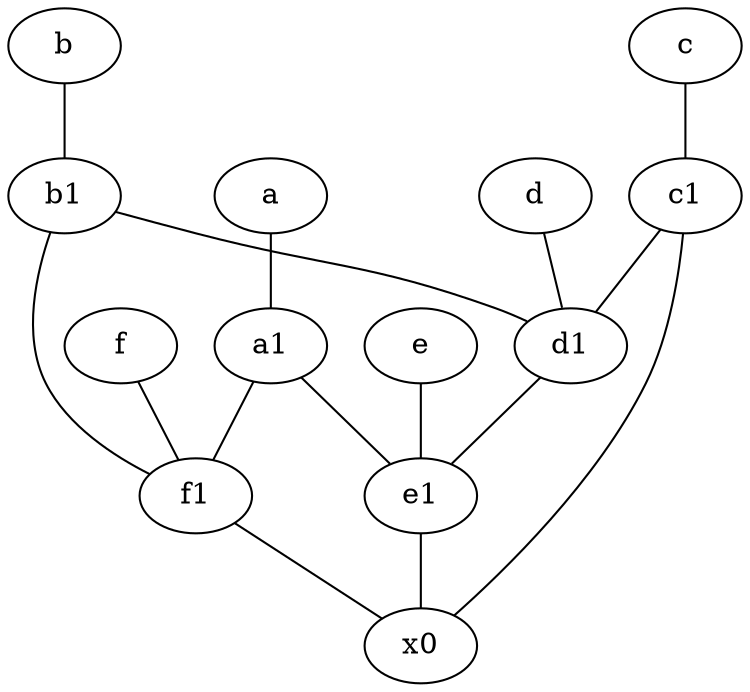 graph {
	node [labelfontsize=50]
	f1 [labelfontsize=50 pos="3,8!"]
	b1 [labelfontsize=50 pos="9,4!"]
	a1 [labelfontsize=50 pos="8,3!"]
	e [labelfontsize=50 pos="7,9!"]
	d [labelfontsize=50 pos="2,5!"]
	x0 [labelfontsize=50]
	f [labelfontsize=50 pos="3,9!"]
	a [labelfontsize=50 pos="8,2!"]
	c [labelfontsize=50 pos="4.5,2!"]
	e1 [labelfontsize=50 pos="7,7!"]
	c1 [labelfontsize=50 pos="4.5,3!"]
	b [labelfontsize=50 pos="10,4!"]
	d1 [labelfontsize=50 pos="3,5!"]
	a1 -- e1
	f -- f1
	b -- b1
	b1 -- d1
	c1 -- d1
	f1 -- x0
	e -- e1
	a1 -- f1
	d1 -- e1
	d -- d1
	a -- a1
	e1 -- x0
	c1 -- x0
	b1 -- f1
	c -- c1
}
